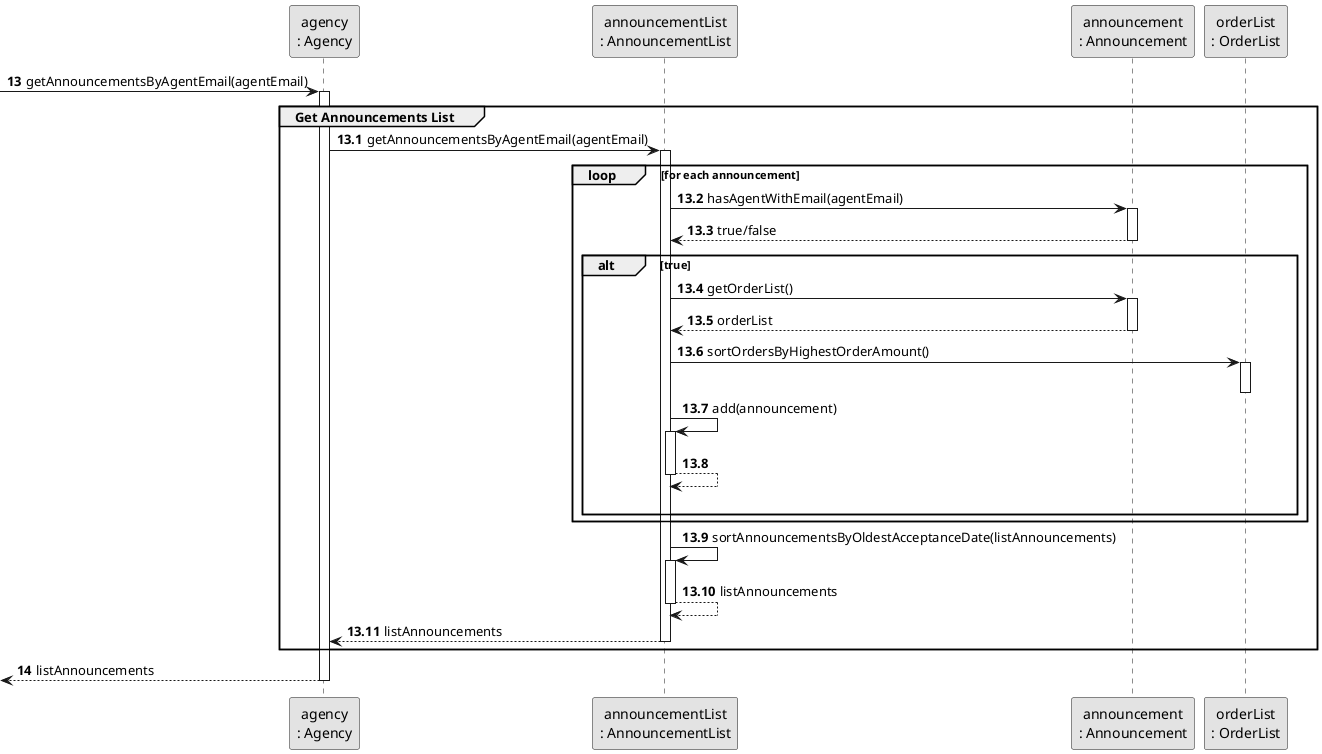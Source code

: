 @startuml
skinparam monochrome true
skinparam packageStyle rectangle
skinparam shadowing false


 participant "agency\n: Agency" as AGENCY
 participant "announcementList\n: AnnouncementList" as AnnList
 participant "announcement\n: Announcement" as Announce
 participant "orderList\n: OrderList" as OrderList


autonumber 13
     -> AGENCY: getAnnouncementsByAgentEmail(agentEmail)
     activate AGENCY

group Get Announcements List
autonumber 13.1
     AGENCY -> AnnList : getAnnouncementsByAgentEmail(agentEmail)
     activate AnnList

     loop for each announcement
     AnnList -> Announce : hasAgentWithEmail(agentEmail)
     activate Announce

     Announce --> AnnList : true/false
     deactivate Announce

         alt true
            AnnList -> Announce : getOrderList()
            activate Announce
            Announce --> AnnList: orderList
            deactivate Announce
            AnnList -> OrderList : sortOrdersByHighestOrderAmount()
            activate OrderList
            deactivate OrderList

            AnnList -> AnnList : add(announcement)
            activate AnnList
            AnnList --> AnnList :
            deactivate AnnList
         |||
         end alt
     end loop
     AnnList -> AnnList : sortAnnouncementsByOldestAcceptanceDate(listAnnouncements)
     activate AnnList
     AnnList --> AnnList: listAnnouncements
     deactivate AnnList

     AnnList --> AGENCY : listAnnouncements
     deactivate AnnList

end group

autonumber 14
      <-- AGENCY : listAnnouncements
     deactivate AGENCY


@enduml